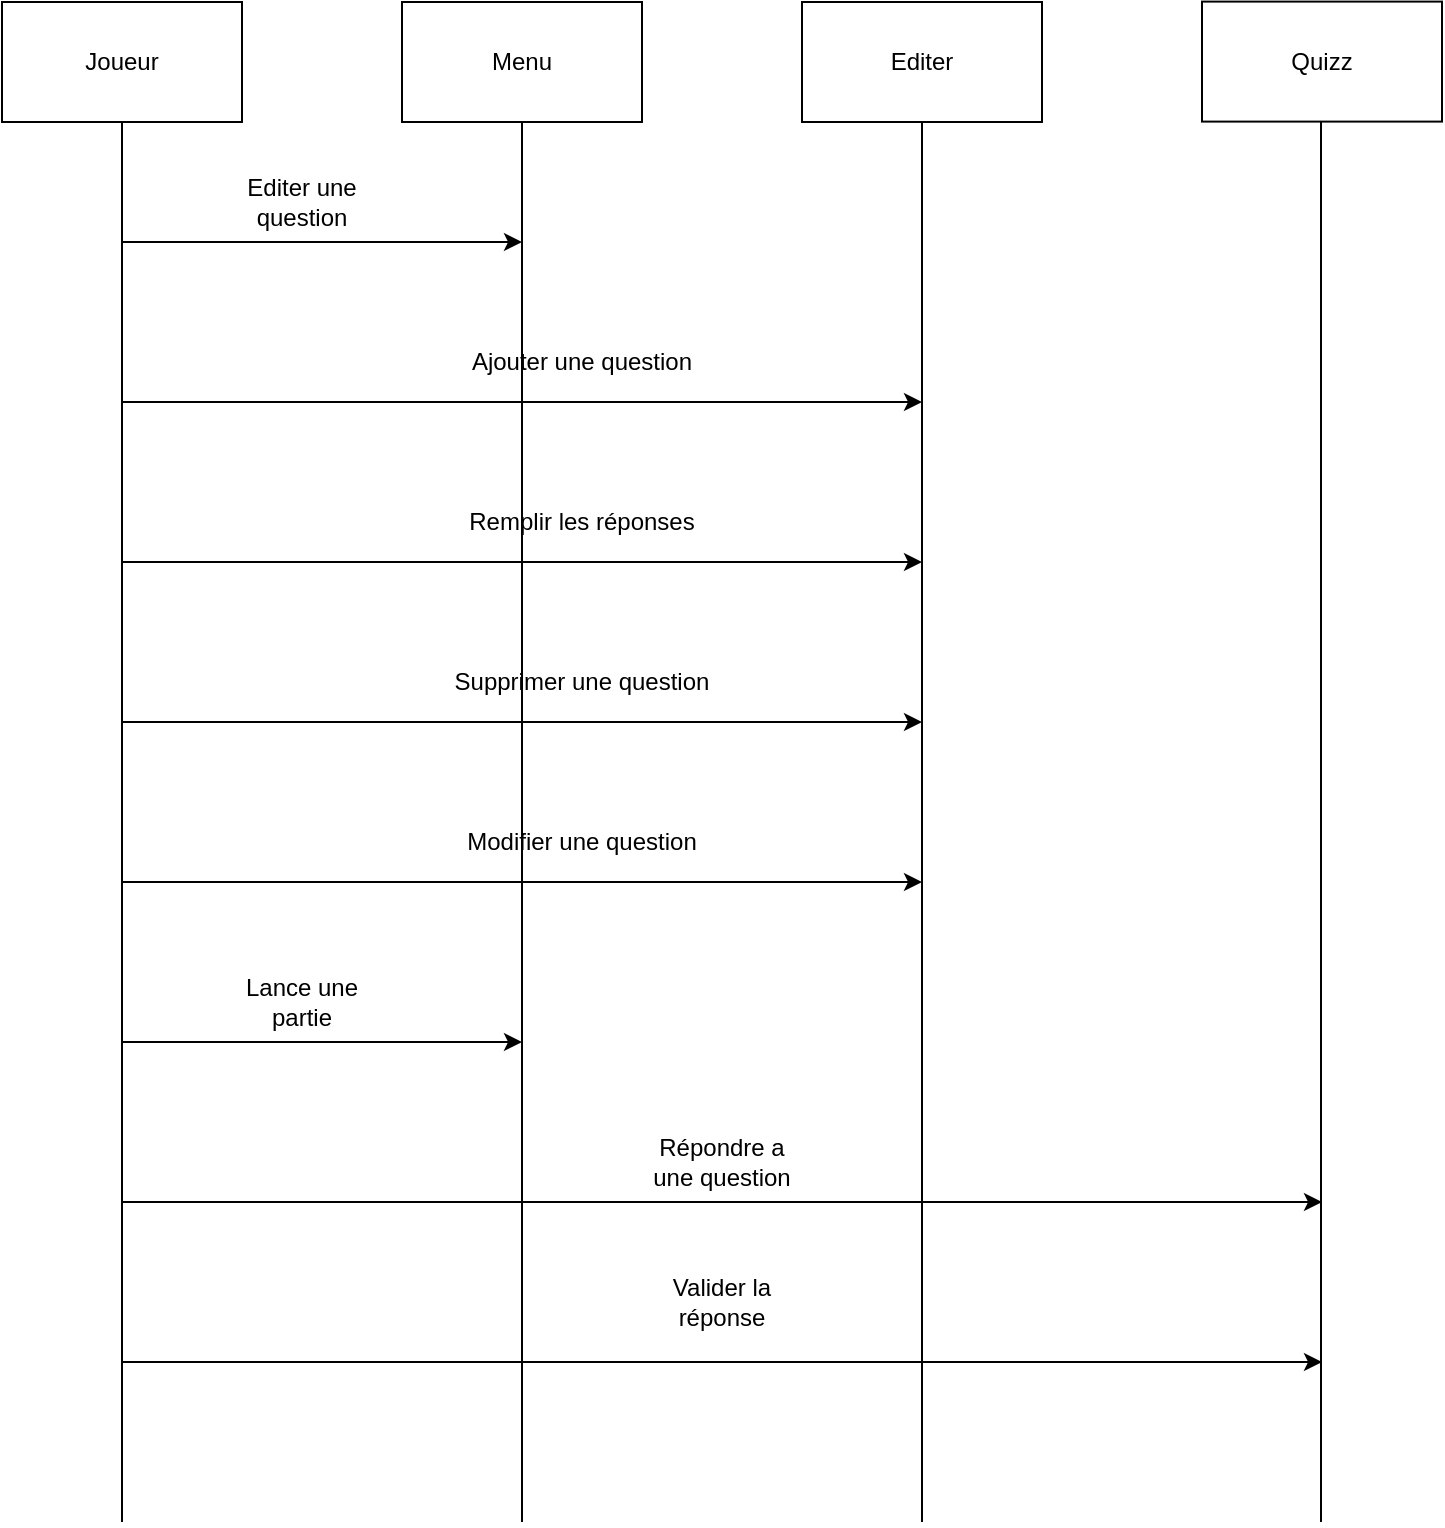 <mxfile version="10.6.7" type="device"><diagram id="PpGI4T0q5nev4Qza6eOZ" name="Page-1"><mxGraphModel dx="1010" dy="533" grid="1" gridSize="10" guides="1" tooltips="1" connect="1" arrows="1" fold="1" page="1" pageScale="1" pageWidth="827" pageHeight="1169" math="0" shadow="0"><root><mxCell id="0"/><mxCell id="1" parent="0"/><mxCell id="elRuAey8jimattyMJrUm-2" value="Joueur" style="rounded=0;whiteSpace=wrap;html=1;" vertex="1" parent="1"><mxGeometry x="80" y="40" width="120" height="60" as="geometry"/></mxCell><mxCell id="elRuAey8jimattyMJrUm-3" value="Menu" style="rounded=0;whiteSpace=wrap;html=1;" vertex="1" parent="1"><mxGeometry x="280" y="40" width="120" height="60" as="geometry"/></mxCell><mxCell id="elRuAey8jimattyMJrUm-4" value="Editer" style="rounded=0;whiteSpace=wrap;html=1;" vertex="1" parent="1"><mxGeometry x="480" y="40" width="120" height="60" as="geometry"/></mxCell><mxCell id="elRuAey8jimattyMJrUm-5" value="" style="endArrow=none;html=1;entryX=0.5;entryY=1;entryDx=0;entryDy=0;" edge="1" parent="1" target="elRuAey8jimattyMJrUm-2"><mxGeometry width="50" height="50" relative="1" as="geometry"><mxPoint x="140" y="800" as="sourcePoint"/><mxPoint x="130" y="120" as="targetPoint"/></mxGeometry></mxCell><mxCell id="elRuAey8jimattyMJrUm-6" value="" style="endArrow=none;html=1;entryX=0.5;entryY=1;entryDx=0;entryDy=0;" edge="1" parent="1" target="elRuAey8jimattyMJrUm-3"><mxGeometry width="50" height="50" relative="1" as="geometry"><mxPoint x="340" y="800" as="sourcePoint"/><mxPoint x="340" y="130" as="targetPoint"/></mxGeometry></mxCell><mxCell id="elRuAey8jimattyMJrUm-7" value="" style="endArrow=none;html=1;entryX=0.5;entryY=1;entryDx=0;entryDy=0;" edge="1" parent="1" target="elRuAey8jimattyMJrUm-4"><mxGeometry width="50" height="50" relative="1" as="geometry"><mxPoint x="540" y="800" as="sourcePoint"/><mxPoint x="540" y="100" as="targetPoint"/></mxGeometry></mxCell><mxCell id="elRuAey8jimattyMJrUm-11" value="Editer une question" style="text;html=1;strokeColor=none;fillColor=none;align=center;verticalAlign=middle;whiteSpace=wrap;rounded=0;" vertex="1" parent="1"><mxGeometry x="190" y="130" width="80" height="20" as="geometry"/></mxCell><mxCell id="elRuAey8jimattyMJrUm-12" value="" style="endArrow=classic;html=1;" edge="1" parent="1"><mxGeometry width="50" height="50" relative="1" as="geometry"><mxPoint x="140" y="160" as="sourcePoint"/><mxPoint x="340" y="160" as="targetPoint"/></mxGeometry></mxCell><mxCell id="elRuAey8jimattyMJrUm-13" value="" style="endArrow=classic;html=1;" edge="1" parent="1"><mxGeometry width="50" height="50" relative="1" as="geometry"><mxPoint x="140" y="240" as="sourcePoint"/><mxPoint x="540" y="240" as="targetPoint"/></mxGeometry></mxCell><mxCell id="elRuAey8jimattyMJrUm-16" value="Ajouter une question" style="text;html=1;strokeColor=none;fillColor=none;align=center;verticalAlign=middle;whiteSpace=wrap;rounded=0;" vertex="1" parent="1"><mxGeometry x="290" y="210" width="160" height="20" as="geometry"/></mxCell><mxCell id="elRuAey8jimattyMJrUm-18" value="" style="endArrow=classic;html=1;" edge="1" parent="1"><mxGeometry width="50" height="50" relative="1" as="geometry"><mxPoint x="140" y="320" as="sourcePoint"/><mxPoint x="540" y="320" as="targetPoint"/></mxGeometry></mxCell><mxCell id="elRuAey8jimattyMJrUm-19" value="Remplir les réponses" style="text;html=1;strokeColor=none;fillColor=none;align=center;verticalAlign=middle;whiteSpace=wrap;rounded=0;" vertex="1" parent="1"><mxGeometry x="290" y="290" width="160" height="20" as="geometry"/></mxCell><mxCell id="elRuAey8jimattyMJrUm-20" value="" style="endArrow=classic;html=1;" edge="1" parent="1"><mxGeometry width="50" height="50" relative="1" as="geometry"><mxPoint x="140" y="400" as="sourcePoint"/><mxPoint x="540" y="400" as="targetPoint"/></mxGeometry></mxCell><mxCell id="elRuAey8jimattyMJrUm-21" value="Supprimer une question" style="text;html=1;strokeColor=none;fillColor=none;align=center;verticalAlign=middle;whiteSpace=wrap;rounded=0;" vertex="1" parent="1"><mxGeometry x="290" y="370" width="160" height="20" as="geometry"/></mxCell><mxCell id="elRuAey8jimattyMJrUm-22" value="" style="endArrow=classic;html=1;" edge="1" parent="1"><mxGeometry width="50" height="50" relative="1" as="geometry"><mxPoint x="140" y="480" as="sourcePoint"/><mxPoint x="540" y="480" as="targetPoint"/></mxGeometry></mxCell><mxCell id="elRuAey8jimattyMJrUm-23" value="Modifier une question" style="text;html=1;strokeColor=none;fillColor=none;align=center;verticalAlign=middle;whiteSpace=wrap;rounded=0;" vertex="1" parent="1"><mxGeometry x="290" y="450" width="160" height="20" as="geometry"/></mxCell><mxCell id="elRuAey8jimattyMJrUm-24" value="Quizz" style="rounded=0;whiteSpace=wrap;html=1;" vertex="1" parent="1"><mxGeometry x="680" y="39.8" width="120" height="60" as="geometry"/></mxCell><mxCell id="elRuAey8jimattyMJrUm-25" value="" style="endArrow=none;html=1;entryX=0.5;entryY=1;entryDx=0;entryDy=0;" edge="1" parent="1"><mxGeometry width="50" height="50" relative="1" as="geometry"><mxPoint x="739.5" y="800" as="sourcePoint"/><mxPoint x="739.5" y="100" as="targetPoint"/></mxGeometry></mxCell><mxCell id="elRuAey8jimattyMJrUm-26" value="" style="endArrow=classic;html=1;" edge="1" parent="1"><mxGeometry width="50" height="50" relative="1" as="geometry"><mxPoint x="140" y="560" as="sourcePoint"/><mxPoint x="340" y="560" as="targetPoint"/></mxGeometry></mxCell><mxCell id="elRuAey8jimattyMJrUm-27" value="Lance une partie" style="text;html=1;strokeColor=none;fillColor=none;align=center;verticalAlign=middle;whiteSpace=wrap;rounded=0;" vertex="1" parent="1"><mxGeometry x="190" y="530" width="80" height="20" as="geometry"/></mxCell><mxCell id="elRuAey8jimattyMJrUm-28" value="" style="endArrow=classic;html=1;" edge="1" parent="1"><mxGeometry width="50" height="50" relative="1" as="geometry"><mxPoint x="140" y="640" as="sourcePoint"/><mxPoint x="740" y="640" as="targetPoint"/></mxGeometry></mxCell><mxCell id="elRuAey8jimattyMJrUm-29" value="Répondre a une question" style="text;html=1;strokeColor=none;fillColor=none;align=center;verticalAlign=middle;whiteSpace=wrap;rounded=0;" vertex="1" parent="1"><mxGeometry x="400" y="610" width="80" height="20" as="geometry"/></mxCell><mxCell id="elRuAey8jimattyMJrUm-30" value="" style="endArrow=classic;html=1;" edge="1" parent="1"><mxGeometry width="50" height="50" relative="1" as="geometry"><mxPoint x="140" y="720" as="sourcePoint"/><mxPoint x="740" y="720" as="targetPoint"/></mxGeometry></mxCell><mxCell id="elRuAey8jimattyMJrUm-31" value="Valider la réponse" style="text;html=1;strokeColor=none;fillColor=none;align=center;verticalAlign=middle;whiteSpace=wrap;rounded=0;" vertex="1" parent="1"><mxGeometry x="400" y="680" width="80" height="20" as="geometry"/></mxCell></root></mxGraphModel></diagram></mxfile>